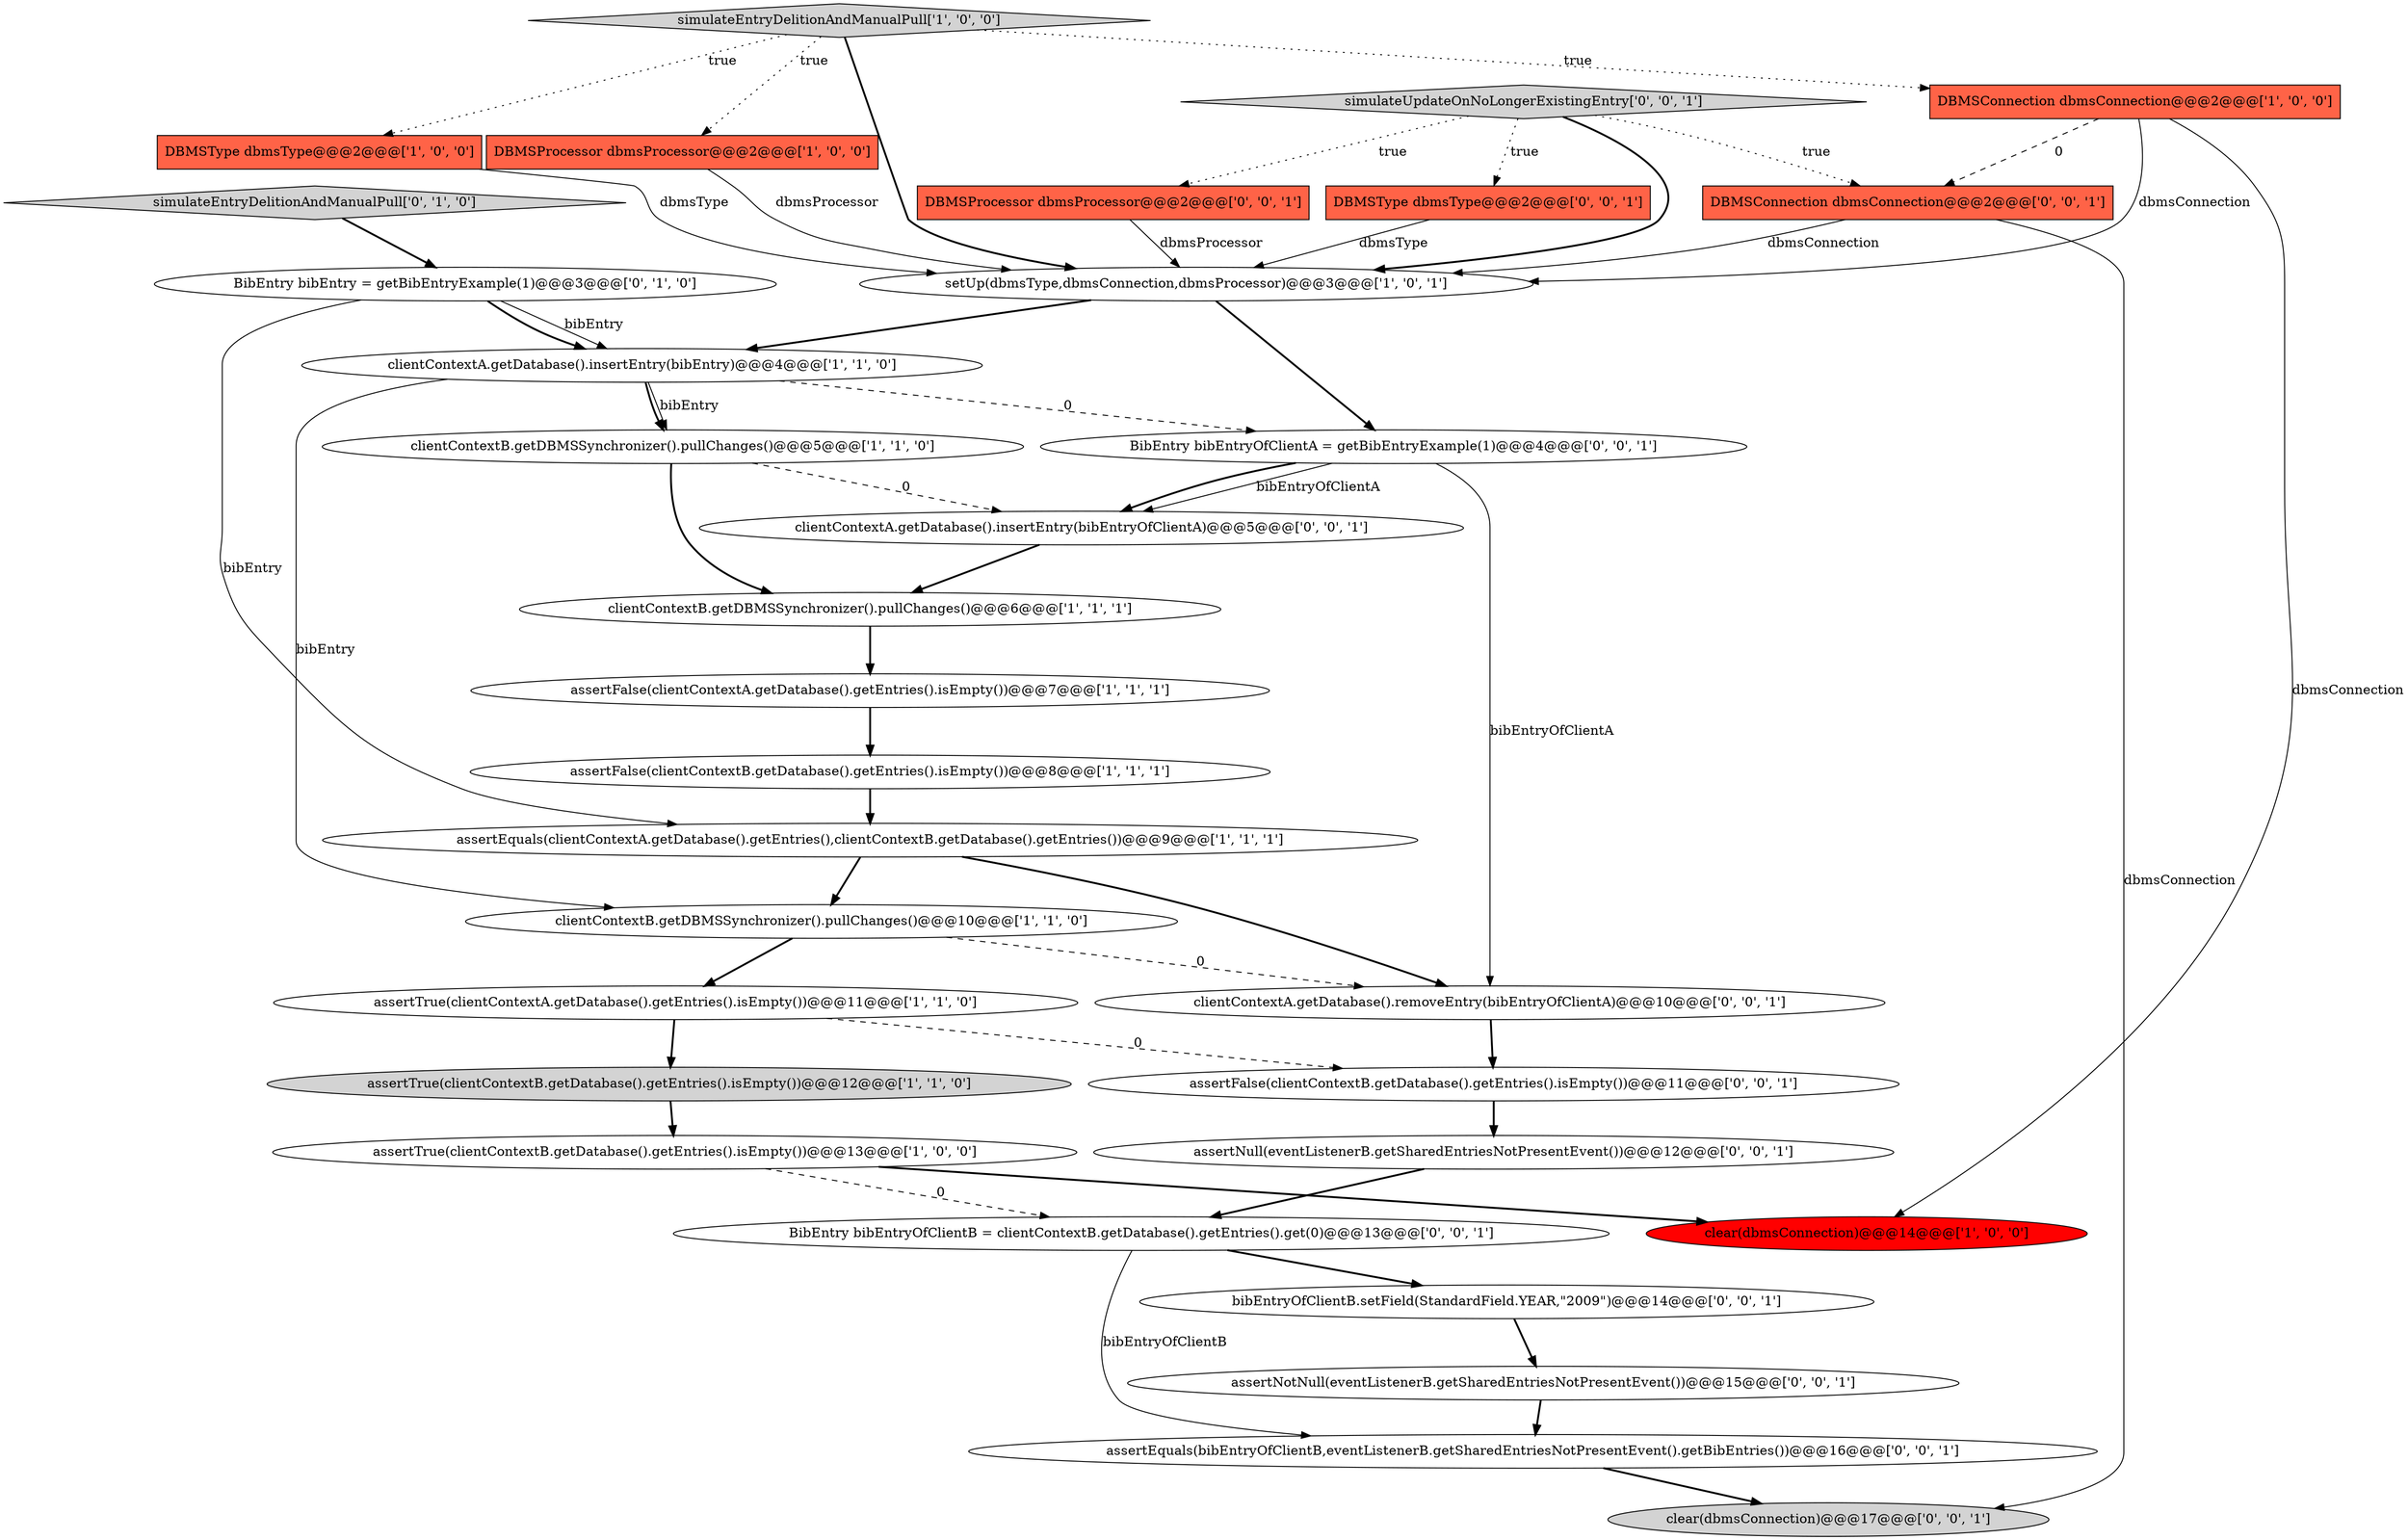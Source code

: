 digraph {
0 [style = filled, label = "DBMSType dbmsType@@@2@@@['1', '0', '0']", fillcolor = tomato, shape = box image = "AAA0AAABBB1BBB"];
25 [style = filled, label = "DBMSProcessor dbmsProcessor@@@2@@@['0', '0', '1']", fillcolor = tomato, shape = box image = "AAA0AAABBB3BBB"];
13 [style = filled, label = "assertEquals(clientContextA.getDatabase().getEntries(),clientContextB.getDatabase().getEntries())@@@9@@@['1', '1', '1']", fillcolor = white, shape = ellipse image = "AAA0AAABBB1BBB"];
7 [style = filled, label = "clear(dbmsConnection)@@@14@@@['1', '0', '0']", fillcolor = red, shape = ellipse image = "AAA1AAABBB1BBB"];
18 [style = filled, label = "simulateUpdateOnNoLongerExistingEntry['0', '0', '1']", fillcolor = lightgray, shape = diamond image = "AAA0AAABBB3BBB"];
23 [style = filled, label = "BibEntry bibEntryOfClientB = clientContextB.getDatabase().getEntries().get(0)@@@13@@@['0', '0', '1']", fillcolor = white, shape = ellipse image = "AAA0AAABBB3BBB"];
17 [style = filled, label = "simulateEntryDelitionAndManualPull['0', '1', '0']", fillcolor = lightgray, shape = diamond image = "AAA0AAABBB2BBB"];
1 [style = filled, label = "clientContextA.getDatabase().insertEntry(bibEntry)@@@4@@@['1', '1', '0']", fillcolor = white, shape = ellipse image = "AAA0AAABBB1BBB"];
3 [style = filled, label = "assertTrue(clientContextB.getDatabase().getEntries().isEmpty())@@@12@@@['1', '1', '0']", fillcolor = lightgray, shape = ellipse image = "AAA0AAABBB1BBB"];
20 [style = filled, label = "BibEntry bibEntryOfClientA = getBibEntryExample(1)@@@4@@@['0', '0', '1']", fillcolor = white, shape = ellipse image = "AAA0AAABBB3BBB"];
27 [style = filled, label = "assertEquals(bibEntryOfClientB,eventListenerB.getSharedEntriesNotPresentEvent().getBibEntries())@@@16@@@['0', '0', '1']", fillcolor = white, shape = ellipse image = "AAA0AAABBB3BBB"];
14 [style = filled, label = "assertTrue(clientContextB.getDatabase().getEntries().isEmpty())@@@13@@@['1', '0', '0']", fillcolor = white, shape = ellipse image = "AAA0AAABBB1BBB"];
31 [style = filled, label = "assertNotNull(eventListenerB.getSharedEntriesNotPresentEvent())@@@15@@@['0', '0', '1']", fillcolor = white, shape = ellipse image = "AAA0AAABBB3BBB"];
9 [style = filled, label = "DBMSProcessor dbmsProcessor@@@2@@@['1', '0', '0']", fillcolor = tomato, shape = box image = "AAA0AAABBB1BBB"];
19 [style = filled, label = "clear(dbmsConnection)@@@17@@@['0', '0', '1']", fillcolor = lightgray, shape = ellipse image = "AAA0AAABBB3BBB"];
5 [style = filled, label = "assertFalse(clientContextA.getDatabase().getEntries().isEmpty())@@@7@@@['1', '1', '1']", fillcolor = white, shape = ellipse image = "AAA0AAABBB1BBB"];
26 [style = filled, label = "clientContextA.getDatabase().removeEntry(bibEntryOfClientA)@@@10@@@['0', '0', '1']", fillcolor = white, shape = ellipse image = "AAA0AAABBB3BBB"];
12 [style = filled, label = "clientContextB.getDBMSSynchronizer().pullChanges()@@@5@@@['1', '1', '0']", fillcolor = white, shape = ellipse image = "AAA0AAABBB1BBB"];
22 [style = filled, label = "assertFalse(clientContextB.getDatabase().getEntries().isEmpty())@@@11@@@['0', '0', '1']", fillcolor = white, shape = ellipse image = "AAA0AAABBB3BBB"];
21 [style = filled, label = "DBMSType dbmsType@@@2@@@['0', '0', '1']", fillcolor = tomato, shape = box image = "AAA0AAABBB3BBB"];
2 [style = filled, label = "assertFalse(clientContextB.getDatabase().getEntries().isEmpty())@@@8@@@['1', '1', '1']", fillcolor = white, shape = ellipse image = "AAA0AAABBB1BBB"];
24 [style = filled, label = "bibEntryOfClientB.setField(StandardField.YEAR,\"2009\")@@@14@@@['0', '0', '1']", fillcolor = white, shape = ellipse image = "AAA0AAABBB3BBB"];
16 [style = filled, label = "BibEntry bibEntry = getBibEntryExample(1)@@@3@@@['0', '1', '0']", fillcolor = white, shape = ellipse image = "AAA0AAABBB2BBB"];
28 [style = filled, label = "assertNull(eventListenerB.getSharedEntriesNotPresentEvent())@@@12@@@['0', '0', '1']", fillcolor = white, shape = ellipse image = "AAA0AAABBB3BBB"];
30 [style = filled, label = "clientContextA.getDatabase().insertEntry(bibEntryOfClientA)@@@5@@@['0', '0', '1']", fillcolor = white, shape = ellipse image = "AAA0AAABBB3BBB"];
8 [style = filled, label = "simulateEntryDelitionAndManualPull['1', '0', '0']", fillcolor = lightgray, shape = diamond image = "AAA0AAABBB1BBB"];
6 [style = filled, label = "clientContextB.getDBMSSynchronizer().pullChanges()@@@10@@@['1', '1', '0']", fillcolor = white, shape = ellipse image = "AAA0AAABBB1BBB"];
4 [style = filled, label = "clientContextB.getDBMSSynchronizer().pullChanges()@@@6@@@['1', '1', '1']", fillcolor = white, shape = ellipse image = "AAA0AAABBB1BBB"];
11 [style = filled, label = "DBMSConnection dbmsConnection@@@2@@@['1', '0', '0']", fillcolor = tomato, shape = box image = "AAA1AAABBB1BBB"];
10 [style = filled, label = "setUp(dbmsType,dbmsConnection,dbmsProcessor)@@@3@@@['1', '0', '1']", fillcolor = white, shape = ellipse image = "AAA0AAABBB1BBB"];
15 [style = filled, label = "assertTrue(clientContextA.getDatabase().getEntries().isEmpty())@@@11@@@['1', '1', '0']", fillcolor = white, shape = ellipse image = "AAA0AAABBB1BBB"];
29 [style = filled, label = "DBMSConnection dbmsConnection@@@2@@@['0', '0', '1']", fillcolor = tomato, shape = box image = "AAA0AAABBB3BBB"];
8->10 [style = bold, label=""];
20->30 [style = solid, label="bibEntryOfClientA"];
10->20 [style = bold, label=""];
1->12 [style = solid, label="bibEntry"];
18->25 [style = dotted, label="true"];
0->10 [style = solid, label="dbmsType"];
3->14 [style = bold, label=""];
18->21 [style = dotted, label="true"];
16->1 [style = solid, label="bibEntry"];
29->19 [style = solid, label="dbmsConnection"];
11->29 [style = dashed, label="0"];
22->28 [style = bold, label=""];
12->30 [style = dashed, label="0"];
15->3 [style = bold, label=""];
15->22 [style = dashed, label="0"];
6->15 [style = bold, label=""];
26->22 [style = bold, label=""];
14->7 [style = bold, label=""];
2->13 [style = bold, label=""];
29->10 [style = solid, label="dbmsConnection"];
11->7 [style = solid, label="dbmsConnection"];
25->10 [style = solid, label="dbmsProcessor"];
1->20 [style = dashed, label="0"];
9->10 [style = solid, label="dbmsProcessor"];
5->2 [style = bold, label=""];
23->24 [style = bold, label=""];
14->23 [style = dashed, label="0"];
18->10 [style = bold, label=""];
12->4 [style = bold, label=""];
16->1 [style = bold, label=""];
24->31 [style = bold, label=""];
13->26 [style = bold, label=""];
28->23 [style = bold, label=""];
30->4 [style = bold, label=""];
31->27 [style = bold, label=""];
6->26 [style = dashed, label="0"];
1->12 [style = bold, label=""];
8->11 [style = dotted, label="true"];
23->27 [style = solid, label="bibEntryOfClientB"];
16->13 [style = solid, label="bibEntry"];
8->0 [style = dotted, label="true"];
27->19 [style = bold, label=""];
8->9 [style = dotted, label="true"];
13->6 [style = bold, label=""];
20->26 [style = solid, label="bibEntryOfClientA"];
1->6 [style = solid, label="bibEntry"];
11->10 [style = solid, label="dbmsConnection"];
10->1 [style = bold, label=""];
20->30 [style = bold, label=""];
4->5 [style = bold, label=""];
21->10 [style = solid, label="dbmsType"];
17->16 [style = bold, label=""];
18->29 [style = dotted, label="true"];
}

